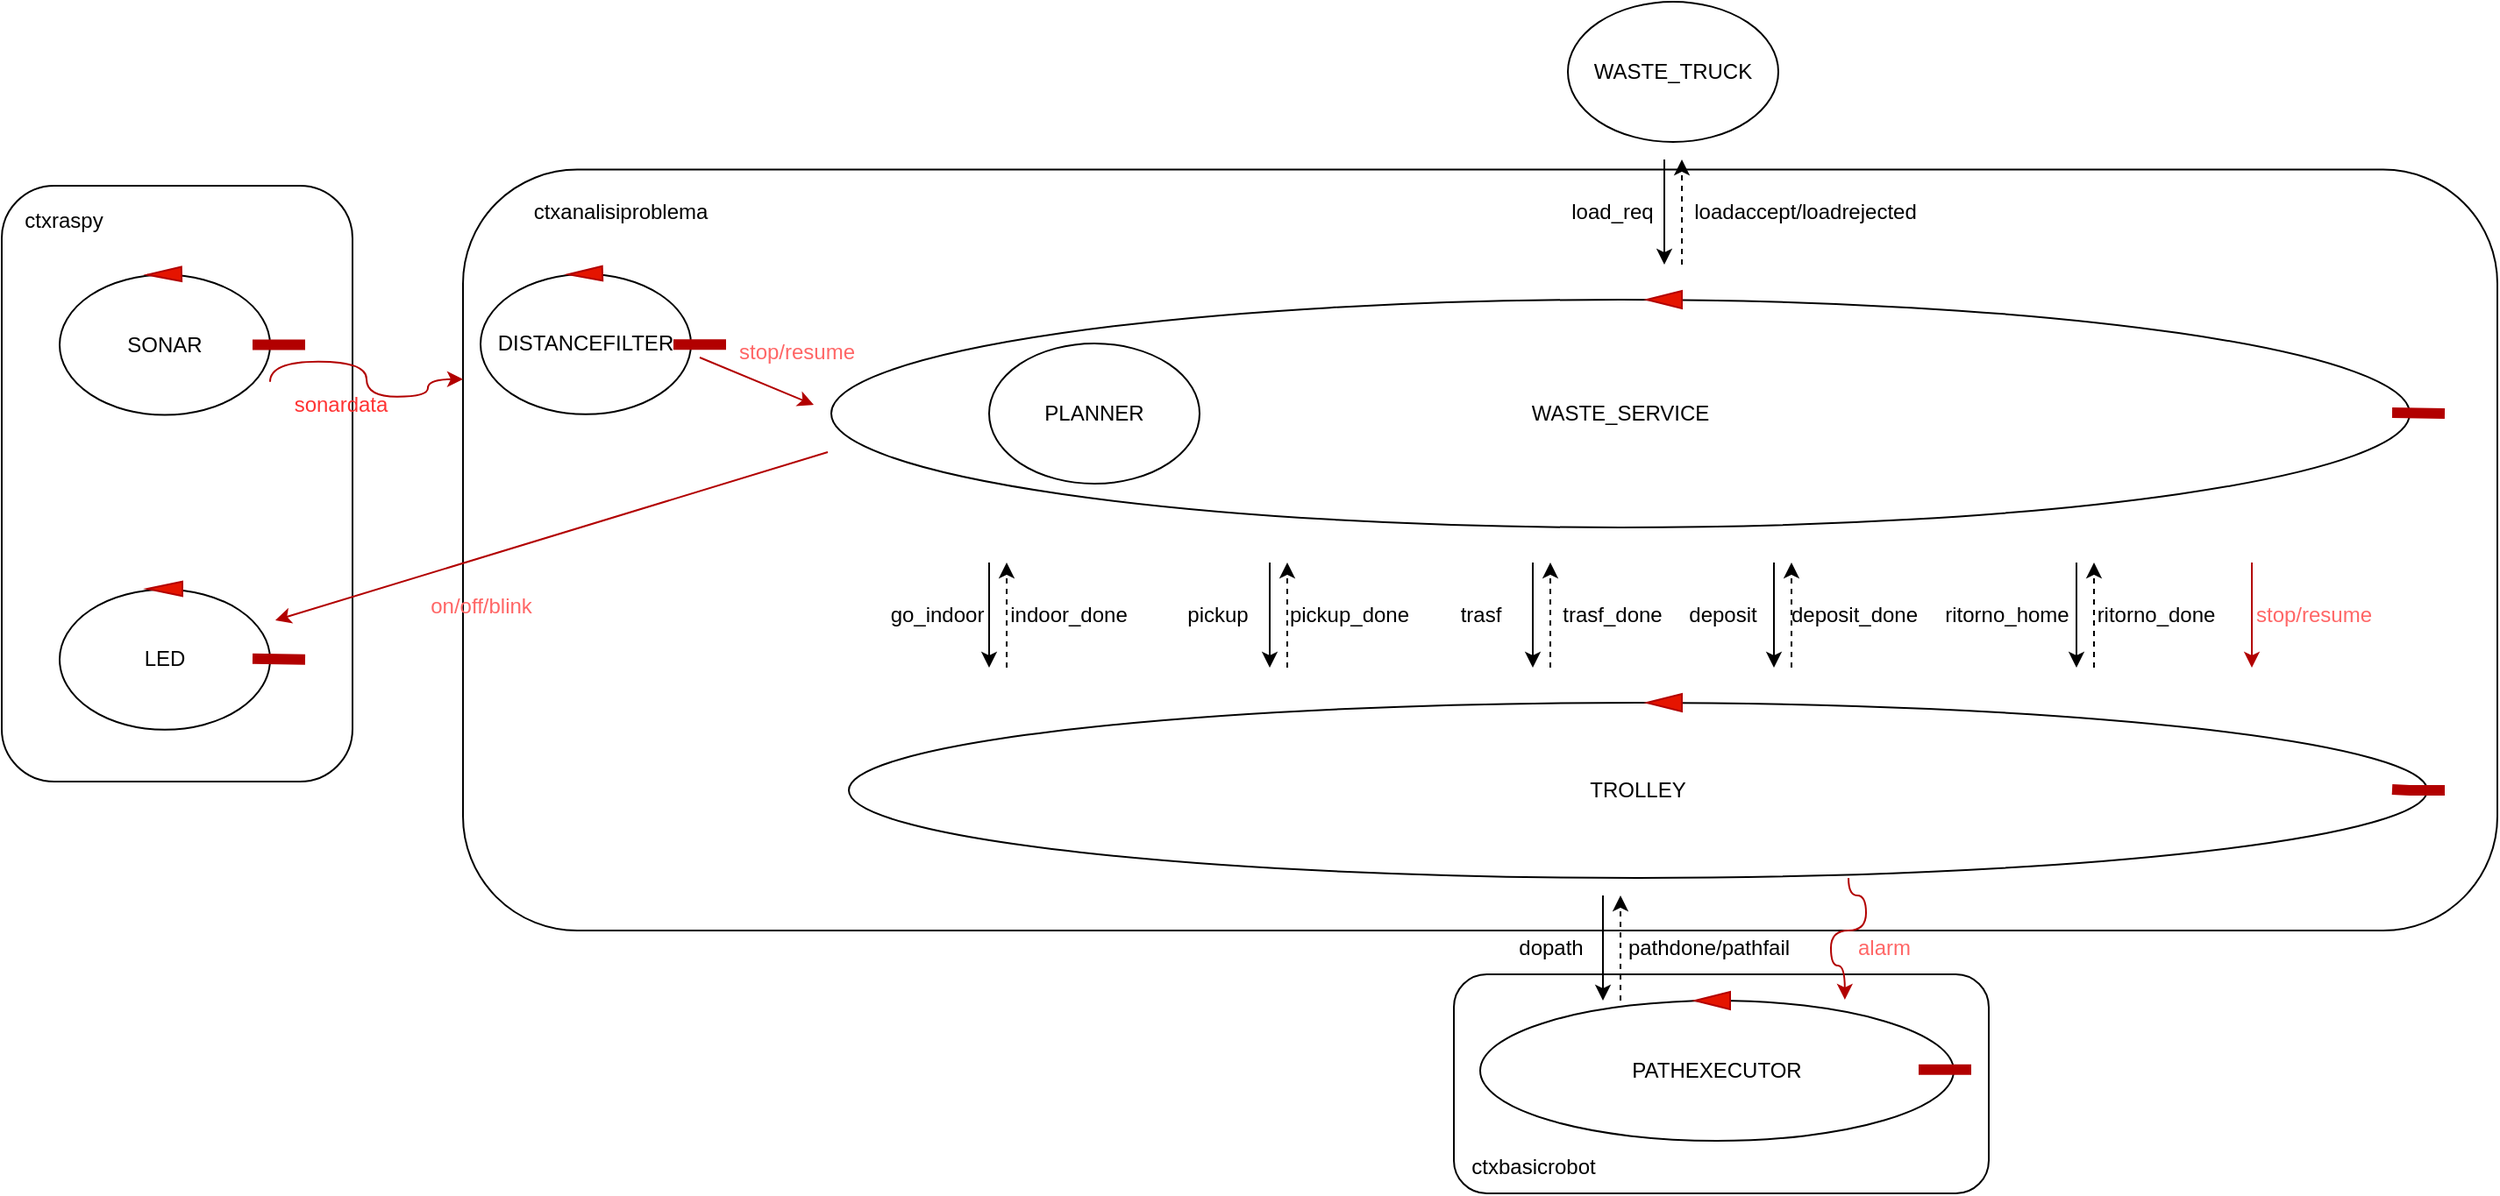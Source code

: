 <mxfile version="20.2.5" type="device" pages="3"><diagram id="nkyqkLKoISXZJ17RikRg" name="Page-1"><mxGraphModel dx="2903" dy="1094" grid="1" gridSize="10" guides="1" tooltips="1" connect="1" arrows="1" fold="1" page="1" pageScale="1" pageWidth="827" pageHeight="1169" math="0" shadow="0"><root><mxCell id="0"/><mxCell id="1" parent="0"/><mxCell id="O19uCAjhSd0aEJ5VVbQw-13" value="" style="rounded=1;whiteSpace=wrap;html=1;fontColor=#000000;" parent="1" vertex="1"><mxGeometry x="415" y="655" width="305" height="125" as="geometry"/></mxCell><mxCell id="O19uCAjhSd0aEJ5VVbQw-11" value="" style="rounded=1;whiteSpace=wrap;html=1;fontColor=#000000;" parent="1" vertex="1"><mxGeometry x="-150" y="195.8" width="1160" height="434.2" as="geometry"/></mxCell><mxCell id="uj7XkLEAhKrFlYZAEFre-75" value="&lt;font color=&quot;#ff6666&quot;&gt;on/off/blink&lt;/font&gt;" style="text;html=1;align=center;verticalAlign=middle;resizable=0;points=[];autosize=1;strokeColor=none;fillColor=none;" parent="1" vertex="1"><mxGeometry x="-180" y="430" width="80" height="30" as="geometry"/></mxCell><mxCell id="O19uCAjhSd0aEJ5VVbQw-9" value="" style="rounded=1;whiteSpace=wrap;html=1;fontColor=#FF3333;" parent="1" vertex="1"><mxGeometry x="-413" y="205" width="200" height="340" as="geometry"/></mxCell><mxCell id="uj7XkLEAhKrFlYZAEFre-66" value="LED" style="ellipse;whiteSpace=wrap;html=1;" parent="1" vertex="1"><mxGeometry x="-380" y="435.4" width="120" height="80" as="geometry"/></mxCell><mxCell id="uj7XkLEAhKrFlYZAEFre-70" value="" style="endArrow=none;html=1;rounded=0;fillColor=#e51400;strokeColor=#B20000;strokeWidth=6;" parent="1" edge="1"><mxGeometry width="50" height="50" relative="1" as="geometry"><mxPoint x="-270" y="474.9" as="sourcePoint"/><mxPoint x="-240" y="475.4" as="targetPoint"/></mxGeometry></mxCell><mxCell id="uj7XkLEAhKrFlYZAEFre-13" value="" style="shape=mxgraph.arrows2.wedgeArrow;html=1;fillColor=#e51400;bendable=0;rounded=0;strokeColor=#B20000;startWidth=4.138;" parent="1" edge="1"><mxGeometry width="100" height="100" relative="1" as="geometry"><mxPoint x="-310" y="435" as="sourcePoint"/><mxPoint x="-330" y="435" as="targetPoint"/></mxGeometry></mxCell><mxCell id="uj7XkLEAhKrFlYZAEFre-71" value="SONAR" style="ellipse;whiteSpace=wrap;html=1;" parent="1" vertex="1"><mxGeometry x="-380" y="255.8" width="120" height="80" as="geometry"/></mxCell><mxCell id="uj7XkLEAhKrFlYZAEFre-72" value="" style="endArrow=none;html=1;rounded=0;fillColor=#e51400;strokeColor=#B20000;strokeWidth=6;" parent="1" edge="1"><mxGeometry width="50" height="50" relative="1" as="geometry"><mxPoint x="-270" y="295.8" as="sourcePoint"/><mxPoint x="-240" y="295.8" as="targetPoint"/></mxGeometry></mxCell><mxCell id="uj7XkLEAhKrFlYZAEFre-73" value="" style="shape=mxgraph.arrows2.wedgeArrow;html=1;fillColor=#e51400;bendable=0;rounded=0;strokeColor=#B20000;exitX=0.579;exitY=-0.005;exitDx=0;exitDy=0;exitPerimeter=0;startWidth=4.138;" parent="1" source="uj7XkLEAhKrFlYZAEFre-71" edge="1"><mxGeometry width="100" height="100" relative="1" as="geometry"><mxPoint x="-310" y="255.8" as="sourcePoint"/><mxPoint x="-330" y="255.8" as="targetPoint"/></mxGeometry></mxCell><mxCell id="O19uCAjhSd0aEJ5VVbQw-4" value="" style="endArrow=classic;html=1;rounded=0;strokeWidth=1;fillColor=#e51400;strokeColor=#B20000;edgeStyle=orthogonalEdgeStyle;curved=1;" parent="1" edge="1"><mxGeometry width="50" height="50" relative="1" as="geometry"><mxPoint x="-260" y="316.9" as="sourcePoint"/><mxPoint x="-150" y="315.4" as="targetPoint"/><Array as="points"><mxPoint x="-260" y="305.4"/><mxPoint x="-205" y="305.4"/><mxPoint x="-205" y="325.4"/><mxPoint x="-170" y="325.4"/><mxPoint x="-170" y="315.4"/></Array></mxGeometry></mxCell><mxCell id="O19uCAjhSd0aEJ5VVbQw-5" value="&lt;font color=&quot;#ff3333&quot;&gt;sonardata&lt;/font&gt;" style="text;html=1;align=center;verticalAlign=middle;resizable=0;points=[];autosize=1;strokeColor=none;fillColor=none;" parent="1" vertex="1"><mxGeometry x="-260" y="315.4" width="80" height="30" as="geometry"/></mxCell><mxCell id="O19uCAjhSd0aEJ5VVbQw-10" value="&lt;font color=&quot;#000000&quot;&gt;ctxraspy&lt;/font&gt;" style="text;html=1;align=center;verticalAlign=middle;resizable=0;points=[];autosize=1;strokeColor=none;fillColor=none;fontColor=#FF3333;" parent="1" vertex="1"><mxGeometry x="-413" y="210" width="70" height="30" as="geometry"/></mxCell><mxCell id="uj7XkLEAhKrFlYZAEFre-74" value="" style="endArrow=classic;html=1;rounded=0;strokeWidth=1;fillColor=#e51400;strokeColor=#B20000;" parent="1" edge="1"><mxGeometry width="50" height="50" relative="1" as="geometry"><mxPoint x="58" y="357" as="sourcePoint"/><mxPoint x="-257" y="453" as="targetPoint"/></mxGeometry></mxCell><mxCell id="uj7XkLEAhKrFlYZAEFre-2" value="WASTE_TRUCK" style="ellipse;whiteSpace=wrap;html=1;" parent="1" vertex="1"><mxGeometry x="480" y="100" width="120" height="80" as="geometry"/></mxCell><mxCell id="uj7XkLEAhKrFlYZAEFre-3" value="WASTE_SERVICE" style="ellipse;whiteSpace=wrap;html=1;" parent="1" vertex="1"><mxGeometry x="60" y="270" width="900" height="130" as="geometry"/></mxCell><mxCell id="uj7XkLEAhKrFlYZAEFre-4" value="" style="shape=mxgraph.arrows2.wedgeArrow;html=1;fillColor=#e51400;bendable=0;rounded=0;strokeColor=#B20000;startWidth=5;" parent="1" edge="1"><mxGeometry width="100" height="100" relative="1" as="geometry"><mxPoint x="545" y="270" as="sourcePoint"/><mxPoint x="525" y="270" as="targetPoint"/></mxGeometry></mxCell><mxCell id="uj7XkLEAhKrFlYZAEFre-5" value="" style="endArrow=none;html=1;rounded=0;fillColor=#e51400;strokeColor=#B20000;strokeWidth=6;" parent="1" edge="1"><mxGeometry width="50" height="50" relative="1" as="geometry"><mxPoint x="950" y="334.5" as="sourcePoint"/><mxPoint x="980" y="335" as="targetPoint"/></mxGeometry></mxCell><mxCell id="uj7XkLEAhKrFlYZAEFre-7" value="PLANNER" style="ellipse;whiteSpace=wrap;html=1;" parent="1" vertex="1"><mxGeometry x="150" y="295" width="120" height="80" as="geometry"/></mxCell><mxCell id="uj7XkLEAhKrFlYZAEFre-12" value="TROLLEY" style="ellipse;whiteSpace=wrap;html=1;" parent="1" vertex="1"><mxGeometry x="70" y="500" width="900" height="100" as="geometry"/></mxCell><mxCell id="uj7XkLEAhKrFlYZAEFre-14" value="" style="endArrow=none;html=1;rounded=0;fillColor=#e51400;strokeColor=#B20000;strokeWidth=6;" parent="1" edge="1"><mxGeometry width="50" height="50" relative="1" as="geometry"><mxPoint x="950" y="549.5" as="sourcePoint"/><mxPoint x="980" y="550" as="targetPoint"/><Array as="points"><mxPoint x="960" y="550"/></Array></mxGeometry></mxCell><mxCell id="uj7XkLEAhKrFlYZAEFre-18" value="" style="endArrow=classic;html=1;rounded=0;strokeWidth=1;" parent="1" edge="1"><mxGeometry width="50" height="50" relative="1" as="geometry"><mxPoint x="150" y="420" as="sourcePoint"/><mxPoint x="150" y="480" as="targetPoint"/></mxGeometry></mxCell><mxCell id="uj7XkLEAhKrFlYZAEFre-19" value="go_indoor" style="text;html=1;align=center;verticalAlign=middle;resizable=0;points=[];autosize=1;strokeColor=none;fillColor=none;" parent="1" vertex="1"><mxGeometry x="80" y="435" width="80" height="30" as="geometry"/></mxCell><mxCell id="uj7XkLEAhKrFlYZAEFre-20" value="" style="endArrow=classic;html=1;rounded=0;strokeWidth=1;dashed=1;" parent="1" edge="1"><mxGeometry width="50" height="50" relative="1" as="geometry"><mxPoint x="160" y="480" as="sourcePoint"/><mxPoint x="160" y="420" as="targetPoint"/></mxGeometry></mxCell><mxCell id="uj7XkLEAhKrFlYZAEFre-21" value="indoor_done" style="text;html=1;align=center;verticalAlign=middle;resizable=0;points=[];autosize=1;strokeColor=none;fillColor=none;" parent="1" vertex="1"><mxGeometry x="150" y="435" width="90" height="30" as="geometry"/></mxCell><mxCell id="uj7XkLEAhKrFlYZAEFre-27" value="" style="endArrow=classic;html=1;rounded=0;strokeWidth=1;" parent="1" edge="1"><mxGeometry width="50" height="50" relative="1" as="geometry"><mxPoint x="310" y="420" as="sourcePoint"/><mxPoint x="310" y="480" as="targetPoint"/></mxGeometry></mxCell><mxCell id="uj7XkLEAhKrFlYZAEFre-28" value="pickup" style="text;html=1;align=center;verticalAlign=middle;resizable=0;points=[];autosize=1;strokeColor=none;fillColor=none;" parent="1" vertex="1"><mxGeometry x="250" y="435" width="60" height="30" as="geometry"/></mxCell><mxCell id="uj7XkLEAhKrFlYZAEFre-29" value="" style="endArrow=classic;html=1;rounded=0;strokeWidth=1;dashed=1;" parent="1" edge="1"><mxGeometry width="50" height="50" relative="1" as="geometry"><mxPoint x="320" y="480" as="sourcePoint"/><mxPoint x="320" y="420" as="targetPoint"/></mxGeometry></mxCell><mxCell id="uj7XkLEAhKrFlYZAEFre-30" value="pickup_done" style="text;html=1;align=center;verticalAlign=middle;resizable=0;points=[];autosize=1;strokeColor=none;fillColor=none;" parent="1" vertex="1"><mxGeometry x="310" y="435" width="90" height="30" as="geometry"/></mxCell><mxCell id="uj7XkLEAhKrFlYZAEFre-31" value="" style="endArrow=classic;html=1;rounded=0;strokeWidth=1;" parent="1" edge="1"><mxGeometry width="50" height="50" relative="1" as="geometry"><mxPoint x="460" y="420" as="sourcePoint"/><mxPoint x="460" y="480" as="targetPoint"/></mxGeometry></mxCell><mxCell id="uj7XkLEAhKrFlYZAEFre-32" value="trasf" style="text;html=1;align=center;verticalAlign=middle;resizable=0;points=[];autosize=1;strokeColor=none;fillColor=none;" parent="1" vertex="1"><mxGeometry x="405" y="435" width="50" height="30" as="geometry"/></mxCell><mxCell id="uj7XkLEAhKrFlYZAEFre-33" value="" style="endArrow=classic;html=1;rounded=0;strokeWidth=1;dashed=1;" parent="1" edge="1"><mxGeometry width="50" height="50" relative="1" as="geometry"><mxPoint x="470" y="480" as="sourcePoint"/><mxPoint x="470" y="420" as="targetPoint"/></mxGeometry></mxCell><mxCell id="uj7XkLEAhKrFlYZAEFre-34" value="trasf_done" style="text;html=1;align=center;verticalAlign=middle;resizable=0;points=[];autosize=1;strokeColor=none;fillColor=none;" parent="1" vertex="1"><mxGeometry x="465" y="435" width="80" height="30" as="geometry"/></mxCell><mxCell id="uj7XkLEAhKrFlYZAEFre-35" value="" style="endArrow=classic;html=1;rounded=0;strokeWidth=1;" parent="1" edge="1"><mxGeometry width="50" height="50" relative="1" as="geometry"><mxPoint x="597.5" y="420" as="sourcePoint"/><mxPoint x="597.5" y="480" as="targetPoint"/><Array as="points"><mxPoint x="597.5" y="440"/></Array></mxGeometry></mxCell><mxCell id="uj7XkLEAhKrFlYZAEFre-36" value="deposit" style="text;html=1;align=center;verticalAlign=middle;resizable=0;points=[];autosize=1;strokeColor=none;fillColor=none;" parent="1" vertex="1"><mxGeometry x="537.5" y="435" width="60" height="30" as="geometry"/></mxCell><mxCell id="uj7XkLEAhKrFlYZAEFre-37" value="" style="endArrow=classic;html=1;rounded=0;strokeWidth=1;dashed=1;" parent="1" edge="1"><mxGeometry width="50" height="50" relative="1" as="geometry"><mxPoint x="607.5" y="480" as="sourcePoint"/><mxPoint x="607.5" y="420" as="targetPoint"/></mxGeometry></mxCell><mxCell id="uj7XkLEAhKrFlYZAEFre-38" value="deposit_done" style="text;html=1;align=center;verticalAlign=middle;resizable=0;points=[];autosize=1;strokeColor=none;fillColor=none;" parent="1" vertex="1"><mxGeometry x="592.5" y="435" width="100" height="30" as="geometry"/></mxCell><mxCell id="uj7XkLEAhKrFlYZAEFre-39" value="" style="endArrow=classic;html=1;rounded=0;strokeWidth=1;" parent="1" edge="1"><mxGeometry width="50" height="50" relative="1" as="geometry"><mxPoint x="770" y="420" as="sourcePoint"/><mxPoint x="770" y="480" as="targetPoint"/></mxGeometry></mxCell><mxCell id="uj7XkLEAhKrFlYZAEFre-40" value="ritorno_home" style="text;html=1;align=center;verticalAlign=middle;resizable=0;points=[];autosize=1;strokeColor=none;fillColor=none;" parent="1" vertex="1"><mxGeometry x="685" y="435" width="90" height="30" as="geometry"/></mxCell><mxCell id="uj7XkLEAhKrFlYZAEFre-41" value="" style="endArrow=classic;html=1;rounded=0;strokeWidth=1;dashed=1;" parent="1" edge="1"><mxGeometry width="50" height="50" relative="1" as="geometry"><mxPoint x="780" y="480" as="sourcePoint"/><mxPoint x="780" y="420" as="targetPoint"/><Array as="points"><mxPoint x="780" y="440"/></Array></mxGeometry></mxCell><mxCell id="uj7XkLEAhKrFlYZAEFre-42" value="ritorno_done" style="text;html=1;align=center;verticalAlign=middle;resizable=0;points=[];autosize=1;strokeColor=none;fillColor=none;" parent="1" vertex="1"><mxGeometry x="770" y="435" width="90" height="30" as="geometry"/></mxCell><mxCell id="uj7XkLEAhKrFlYZAEFre-44" value="" style="endArrow=classic;html=1;rounded=0;strokeWidth=1;fillColor=#e51400;strokeColor=#B20000;" parent="1" edge="1"><mxGeometry width="50" height="50" relative="1" as="geometry"><mxPoint x="870" y="420" as="sourcePoint"/><mxPoint x="870" y="480" as="targetPoint"/></mxGeometry></mxCell><mxCell id="uj7XkLEAhKrFlYZAEFre-45" value="&lt;font color=&quot;#ff6666&quot;&gt;stop/resume&lt;/font&gt;" style="text;html=1;align=center;verticalAlign=middle;resizable=0;points=[];autosize=1;strokeColor=none;fillColor=none;" parent="1" vertex="1"><mxGeometry x="860" y="435" width="90" height="30" as="geometry"/></mxCell><mxCell id="uj7XkLEAhKrFlYZAEFre-47" value="" style="endArrow=classic;html=1;rounded=0;strokeWidth=1;" parent="1" edge="1"><mxGeometry width="50" height="50" relative="1" as="geometry"><mxPoint x="535" y="190" as="sourcePoint"/><mxPoint x="535" y="250" as="targetPoint"/></mxGeometry></mxCell><mxCell id="uj7XkLEAhKrFlYZAEFre-48" value="load_req" style="text;html=1;align=center;verticalAlign=middle;resizable=0;points=[];autosize=1;strokeColor=none;fillColor=none;" parent="1" vertex="1"><mxGeometry x="470" y="205" width="70" height="30" as="geometry"/></mxCell><mxCell id="uj7XkLEAhKrFlYZAEFre-49" value="" style="endArrow=classic;html=1;rounded=0;strokeWidth=1;dashed=1;" parent="1" edge="1"><mxGeometry width="50" height="50" relative="1" as="geometry"><mxPoint x="545" y="250" as="sourcePoint"/><mxPoint x="545" y="190" as="targetPoint"/></mxGeometry></mxCell><mxCell id="uj7XkLEAhKrFlYZAEFre-50" value="loadaccept/loadrejected" style="text;html=1;align=center;verticalAlign=middle;resizable=0;points=[];autosize=1;strokeColor=none;fillColor=none;" parent="1" vertex="1"><mxGeometry x="540" y="205" width="150" height="30" as="geometry"/></mxCell><mxCell id="uj7XkLEAhKrFlYZAEFre-55" value="" style="endArrow=classic;html=1;rounded=0;strokeWidth=1;" parent="1" edge="1"><mxGeometry width="50" height="50" relative="1" as="geometry"><mxPoint x="500" y="610" as="sourcePoint"/><mxPoint x="500" y="670" as="targetPoint"/></mxGeometry></mxCell><mxCell id="uj7XkLEAhKrFlYZAEFre-56" value="dopath" style="text;html=1;align=center;verticalAlign=middle;resizable=0;points=[];autosize=1;strokeColor=none;fillColor=none;" parent="1" vertex="1"><mxGeometry x="440" y="625" width="60" height="30" as="geometry"/></mxCell><mxCell id="uj7XkLEAhKrFlYZAEFre-57" value="" style="endArrow=classic;html=1;rounded=0;strokeWidth=1;dashed=1;" parent="1" edge="1"><mxGeometry width="50" height="50" relative="1" as="geometry"><mxPoint x="510" y="670" as="sourcePoint"/><mxPoint x="510" y="610" as="targetPoint"/></mxGeometry></mxCell><mxCell id="uj7XkLEAhKrFlYZAEFre-58" value="pathdone/pathfail" style="text;html=1;align=center;verticalAlign=middle;resizable=0;points=[];autosize=1;strokeColor=none;fillColor=none;" parent="1" vertex="1"><mxGeometry x="500" y="625" width="120" height="30" as="geometry"/></mxCell><mxCell id="uj7XkLEAhKrFlYZAEFre-64" value="" style="endArrow=classic;html=1;rounded=0;strokeWidth=1;fillColor=#e51400;strokeColor=#B20000;edgeStyle=orthogonalEdgeStyle;curved=1;entryX=0.696;entryY=-0.007;entryDx=0;entryDy=0;entryPerimeter=0;" parent="1" edge="1"><mxGeometry width="50" height="50" relative="1" as="geometry"><mxPoint x="640" y="600" as="sourcePoint"/><mxPoint x="637.92" y="669.44" as="targetPoint"/><Array as="points"><mxPoint x="640" y="610"/><mxPoint x="650" y="610"/><mxPoint x="650" y="630"/><mxPoint x="630" y="630"/><mxPoint x="630" y="650"/><mxPoint x="638" y="650"/></Array></mxGeometry></mxCell><mxCell id="uj7XkLEAhKrFlYZAEFre-65" value="&lt;font color=&quot;#ff6666&quot;&gt;alarm&lt;/font&gt;" style="text;html=1;align=center;verticalAlign=middle;resizable=0;points=[];autosize=1;strokeColor=none;fillColor=none;fontColor=#000000;" parent="1" vertex="1"><mxGeometry x="635" y="625" width="50" height="30" as="geometry"/></mxCell><mxCell id="uj7XkLEAhKrFlYZAEFre-69" value="" style="shape=mxgraph.arrows2.wedgeArrow;html=1;fillColor=#e51400;bendable=0;rounded=0;strokeColor=#B20000;startWidth=5;" parent="1" edge="1"><mxGeometry width="100" height="100" relative="1" as="geometry"><mxPoint x="545" y="500" as="sourcePoint"/><mxPoint x="525" y="500" as="targetPoint"/></mxGeometry></mxCell><mxCell id="uj7XkLEAhKrFlYZAEFre-76" value="" style="endArrow=classic;html=1;rounded=0;strokeWidth=1;fillColor=#e51400;strokeColor=#B20000;" parent="1" edge="1"><mxGeometry width="50" height="50" relative="1" as="geometry"><mxPoint x="-15" y="303" as="sourcePoint"/><mxPoint x="50" y="330" as="targetPoint"/></mxGeometry></mxCell><mxCell id="uj7XkLEAhKrFlYZAEFre-77" value="&lt;font color=&quot;#ff6666&quot;&gt;stop/resume&lt;/font&gt;" style="text;html=1;align=center;verticalAlign=middle;resizable=0;points=[];autosize=1;strokeColor=none;fillColor=none;" parent="1" vertex="1"><mxGeometry x="-5" y="285" width="90" height="30" as="geometry"/></mxCell><mxCell id="qHyGIaCCh-3TIBc7guPW-1" value="&lt;font color=&quot;#000000&quot;&gt;PATHEXECUTOR&lt;/font&gt;" style="ellipse;whiteSpace=wrap;html=1;fontColor=#FF6666;" parent="1" vertex="1"><mxGeometry x="430" y="670" width="270" height="80" as="geometry"/></mxCell><mxCell id="qHyGIaCCh-3TIBc7guPW-2" value="" style="endArrow=none;html=1;rounded=0;fillColor=#e51400;strokeColor=#B20000;strokeWidth=6;" parent="1" edge="1"><mxGeometry width="50" height="50" relative="1" as="geometry"><mxPoint x="680" y="709.33" as="sourcePoint"/><mxPoint x="710" y="709.33" as="targetPoint"/></mxGeometry></mxCell><mxCell id="qHyGIaCCh-3TIBc7guPW-3" value="" style="shape=mxgraph.arrows2.wedgeArrow;html=1;fillColor=#e51400;bendable=0;rounded=0;strokeColor=#B20000;startWidth=5;" parent="1" edge="1"><mxGeometry width="100" height="100" relative="1" as="geometry"><mxPoint x="572.5" y="670" as="sourcePoint"/><mxPoint x="552.5" y="670" as="targetPoint"/></mxGeometry></mxCell><mxCell id="O19uCAjhSd0aEJ5VVbQw-6" value="DISTANCEFILTER" style="ellipse;whiteSpace=wrap;html=1;" parent="1" vertex="1"><mxGeometry x="-140" y="255.4" width="120" height="80" as="geometry"/></mxCell><mxCell id="O19uCAjhSd0aEJ5VVbQw-7" value="" style="endArrow=none;html=1;rounded=0;fillColor=#e51400;strokeColor=#B20000;strokeWidth=6;" parent="1" edge="1"><mxGeometry width="50" height="50" relative="1" as="geometry"><mxPoint x="-30" y="295.6" as="sourcePoint"/><mxPoint y="295.6" as="targetPoint"/></mxGeometry></mxCell><mxCell id="O19uCAjhSd0aEJ5VVbQw-8" value="" style="shape=mxgraph.arrows2.wedgeArrow;html=1;fillColor=#e51400;bendable=0;rounded=0;strokeColor=#B20000;exitX=0.579;exitY=-0.005;exitDx=0;exitDy=0;exitPerimeter=0;startWidth=4.138;" parent="1" source="O19uCAjhSd0aEJ5VVbQw-6" edge="1"><mxGeometry width="100" height="100" relative="1" as="geometry"><mxPoint x="-70" y="255.6" as="sourcePoint"/><mxPoint x="-90" y="255.6" as="targetPoint"/></mxGeometry></mxCell><mxCell id="O19uCAjhSd0aEJ5VVbQw-12" value="ctxanalisiproblema" style="text;html=1;strokeColor=none;fillColor=none;align=center;verticalAlign=middle;whiteSpace=wrap;rounded=0;fontColor=#000000;" parent="1" vertex="1"><mxGeometry x="-90" y="205" width="60" height="30" as="geometry"/></mxCell><mxCell id="O19uCAjhSd0aEJ5VVbQw-14" value="ctxbasicrobot" style="text;html=1;align=center;verticalAlign=middle;resizable=0;points=[];autosize=1;strokeColor=none;fillColor=none;fontColor=#000000;" parent="1" vertex="1"><mxGeometry x="415" y="750" width="90" height="30" as="geometry"/></mxCell></root></mxGraphModel></diagram><diagram id="9BErVTK78RzNNaPRIgV8" name="sonar"><mxGraphModel dx="1865" dy="547" grid="1" gridSize="10" guides="1" tooltips="1" connect="1" arrows="1" fold="1" page="1" pageScale="1" pageWidth="827" pageHeight="1169" math="0" shadow="0"><root><mxCell id="0"/><mxCell id="1" parent="0"/><mxCell id="hIE6GNiVT8rUDOPCm1yC-1" value="sonarHCSR04Support2021" style="ellipse;whiteSpace=wrap;html=1;" parent="1" vertex="1"><mxGeometry x="-210" y="235" width="205" height="80" as="geometry"/></mxCell><mxCell id="hIE6GNiVT8rUDOPCm1yC-2" value="" style="endArrow=none;html=1;rounded=0;fillColor=#e51400;strokeColor=#B20000;strokeWidth=6;" parent="1" edge="1"><mxGeometry width="50" height="50" relative="1" as="geometry"><mxPoint x="-20" y="275" as="sourcePoint"/><mxPoint x="10" y="275" as="targetPoint"/></mxGeometry></mxCell><mxCell id="hIE6GNiVT8rUDOPCm1yC-3" value="" style="shape=mxgraph.arrows2.wedgeArrow;html=1;fillColor=#e51400;bendable=0;rounded=0;strokeColor=#B20000;" parent="1" edge="1"><mxGeometry width="100" height="100" relative="1" as="geometry"><mxPoint x="-100" y="235" as="sourcePoint"/><mxPoint x="-120" y="235" as="targetPoint"/></mxGeometry></mxCell><mxCell id="hIE6GNiVT8rUDOPCm1yC-4" value="" style="endArrow=classic;html=1;rounded=0;strokeWidth=1;fillColor=#e51400;strokeColor=#B20000;" parent="1" edge="1"><mxGeometry width="50" height="50" relative="1" as="geometry"><mxPoint x="700" y="278" as="sourcePoint"/><mxPoint x="800" y="278" as="targetPoint"/></mxGeometry></mxCell><mxCell id="hIE6GNiVT8rUDOPCm1yC-5" value="&lt;font color=&quot;#ff6666&quot;&gt;stop/resume&lt;/font&gt;" style="text;html=1;align=center;verticalAlign=middle;resizable=0;points=[];autosize=1;strokeColor=none;fillColor=none;" parent="1" vertex="1"><mxGeometry x="700" y="250" width="90" height="30" as="geometry"/></mxCell><mxCell id="hIE6GNiVT8rUDOPCm1yC-6" value="dataCleaner" style="ellipse;whiteSpace=wrap;html=1;" parent="1" vertex="1"><mxGeometry x="120" y="235" width="205" height="80" as="geometry"/></mxCell><mxCell id="hIE6GNiVT8rUDOPCm1yC-7" value="" style="endArrow=none;html=1;rounded=0;fillColor=#e51400;strokeColor=#B20000;strokeWidth=6;" parent="1" edge="1"><mxGeometry width="50" height="50" relative="1" as="geometry"><mxPoint x="310" y="275" as="sourcePoint"/><mxPoint x="340" y="275" as="targetPoint"/></mxGeometry></mxCell><mxCell id="hIE6GNiVT8rUDOPCm1yC-8" value="" style="shape=mxgraph.arrows2.wedgeArrow;html=1;fillColor=#e51400;bendable=0;rounded=0;strokeColor=#B20000;" parent="1" edge="1"><mxGeometry width="100" height="100" relative="1" as="geometry"><mxPoint x="230" y="235" as="sourcePoint"/><mxPoint x="210" y="235" as="targetPoint"/></mxGeometry></mxCell><mxCell id="hIE6GNiVT8rUDOPCm1yC-9" value="distanceFilter" style="ellipse;whiteSpace=wrap;html=1;" parent="1" vertex="1"><mxGeometry x="470" y="235" width="205" height="80" as="geometry"/></mxCell><mxCell id="hIE6GNiVT8rUDOPCm1yC-10" value="" style="endArrow=none;html=1;rounded=0;fillColor=#e51400;strokeColor=#B20000;strokeWidth=6;" parent="1" edge="1"><mxGeometry width="50" height="50" relative="1" as="geometry"><mxPoint x="660" y="275" as="sourcePoint"/><mxPoint x="690" y="275" as="targetPoint"/></mxGeometry></mxCell><mxCell id="hIE6GNiVT8rUDOPCm1yC-11" value="" style="shape=mxgraph.arrows2.wedgeArrow;html=1;fillColor=#e51400;bendable=0;rounded=0;strokeColor=#B20000;" parent="1" edge="1"><mxGeometry width="100" height="100" relative="1" as="geometry"><mxPoint x="580" y="235" as="sourcePoint"/><mxPoint x="560" y="235" as="targetPoint"/></mxGeometry></mxCell><mxCell id="hIE6GNiVT8rUDOPCm1yC-13" value="" style="endArrow=classic;html=1;rounded=0;strokeWidth=1;fillColor=#e51400;strokeColor=#B20000;edgeStyle=orthogonalEdgeStyle;curved=1;" parent="1" edge="1"><mxGeometry width="50" height="50" relative="1" as="geometry"><mxPoint x="20" y="280" as="sourcePoint"/><mxPoint x="110" y="270" as="targetPoint"/><Array as="points"><mxPoint x="20" y="290"/><mxPoint x="65" y="290"/><mxPoint x="65" y="270"/><mxPoint x="110" y="270"/></Array></mxGeometry></mxCell><mxCell id="hIE6GNiVT8rUDOPCm1yC-14" value="&lt;font color=&quot;#ff6666&quot;&gt;sonar&lt;/font&gt;" style="text;html=1;align=center;verticalAlign=middle;resizable=0;points=[];autosize=1;strokeColor=none;fillColor=none;" parent="1" vertex="1"><mxGeometry x="15" y="285" width="50" height="30" as="geometry"/></mxCell><mxCell id="hIE6GNiVT8rUDOPCm1yC-15" value="" style="endArrow=classic;html=1;rounded=0;strokeWidth=1;fillColor=#e51400;strokeColor=#B20000;edgeStyle=orthogonalEdgeStyle;curved=1;" parent="1" edge="1"><mxGeometry width="50" height="50" relative="1" as="geometry"><mxPoint x="355" y="280" as="sourcePoint"/><mxPoint x="445" y="270" as="targetPoint"/><Array as="points"><mxPoint x="355" y="290"/><mxPoint x="400" y="290"/><mxPoint x="400" y="270"/><mxPoint x="445" y="270"/></Array></mxGeometry></mxCell><mxCell id="hIE6GNiVT8rUDOPCm1yC-16" value="&lt;font color=&quot;#ff6666&quot;&gt;sonar&lt;/font&gt;" style="text;html=1;align=center;verticalAlign=middle;resizable=0;points=[];autosize=1;strokeColor=none;fillColor=none;" parent="1" vertex="1"><mxGeometry x="350" y="285" width="50" height="30" as="geometry"/></mxCell></root></mxGraphModel></diagram><diagram id="pd-Dx2pkO3zVrXP6alON" name="sprint2Final"><mxGraphModel dx="1887" dy="995" grid="1" gridSize="10" guides="1" tooltips="1" connect="1" arrows="1" fold="1" page="1" pageScale="1" pageWidth="827" pageHeight="1169" math="0" shadow="0"><root><mxCell id="0"/><mxCell id="1" parent="0"/><mxCell id="MSsOiklLOutGcpswaNgs-65" value="" style="rounded=1;whiteSpace=wrap;html=1;fontColor=#FF3333;" parent="1" vertex="1"><mxGeometry x="153" y="190" width="200" height="145" as="geometry"/></mxCell><mxCell id="s03b3Ot8mZRA4VCR1vNX-56" value="&lt;font color=&quot;#000000&quot;&gt;observe&lt;br&gt;&lt;/font&gt;" style="text;html=1;align=center;verticalAlign=middle;resizable=0;points=[];autosize=1;strokeColor=none;fillColor=none;fontColor=#FF6666;" parent="1" vertex="1"><mxGeometry x="190" y="510" width="70" height="30" as="geometry"/></mxCell><mxCell id="MSsOiklLOutGcpswaNgs-1" value="" style="rounded=1;whiteSpace=wrap;html=1;fontColor=#000000;" parent="1" vertex="1"><mxGeometry x="988" y="615" width="305" height="125" as="geometry"/></mxCell><mxCell id="MSsOiklLOutGcpswaNgs-2" value="" style="rounded=1;whiteSpace=wrap;html=1;fontColor=#000000;" parent="1" vertex="1"><mxGeometry x="423" y="155.8" width="1160" height="434.2" as="geometry"/></mxCell><mxCell id="MSsOiklLOutGcpswaNgs-3" value="&lt;font color=&quot;#ff6666&quot;&gt;on/off/blink&lt;/font&gt;" style="text;html=1;align=center;verticalAlign=middle;resizable=0;points=[];autosize=1;strokeColor=none;fillColor=none;" parent="1" vertex="1"><mxGeometry x="393" y="390" width="80" height="30" as="geometry"/></mxCell><mxCell id="MSsOiklLOutGcpswaNgs-4" value="" style="rounded=1;whiteSpace=wrap;html=1;fontColor=#FF3333;" parent="1" vertex="1"><mxGeometry x="160" y="360" width="200" height="145" as="geometry"/></mxCell><mxCell id="MSsOiklLOutGcpswaNgs-5" value="LED" style="ellipse;whiteSpace=wrap;html=1;" parent="1" vertex="1"><mxGeometry x="193" y="395.4" width="120" height="80" as="geometry"/></mxCell><mxCell id="MSsOiklLOutGcpswaNgs-6" value="" style="endArrow=none;html=1;rounded=0;fillColor=#e51400;strokeColor=#B20000;strokeWidth=6;" parent="1" edge="1"><mxGeometry width="50" height="50" relative="1" as="geometry"><mxPoint x="303" y="434.9" as="sourcePoint"/><mxPoint x="333" y="435.4" as="targetPoint"/></mxGeometry></mxCell><mxCell id="MSsOiklLOutGcpswaNgs-7" value="" style="shape=mxgraph.arrows2.wedgeArrow;html=1;fillColor=#e51400;bendable=0;rounded=0;strokeColor=#B20000;startWidth=4.138;" parent="1" edge="1"><mxGeometry width="100" height="100" relative="1" as="geometry"><mxPoint x="263" y="395" as="sourcePoint"/><mxPoint x="243" y="395" as="targetPoint"/></mxGeometry></mxCell><mxCell id="MSsOiklLOutGcpswaNgs-8" value="SONAR" style="ellipse;whiteSpace=wrap;html=1;" parent="1" vertex="1"><mxGeometry x="193" y="215.8" width="120" height="80" as="geometry"/></mxCell><mxCell id="MSsOiklLOutGcpswaNgs-9" value="" style="endArrow=none;html=1;rounded=0;fillColor=#e51400;strokeColor=#B20000;strokeWidth=6;" parent="1" edge="1"><mxGeometry width="50" height="50" relative="1" as="geometry"><mxPoint x="303" y="255.8" as="sourcePoint"/><mxPoint x="333" y="255.8" as="targetPoint"/></mxGeometry></mxCell><mxCell id="MSsOiklLOutGcpswaNgs-10" value="" style="shape=mxgraph.arrows2.wedgeArrow;html=1;fillColor=#e51400;bendable=0;rounded=0;strokeColor=#B20000;exitX=0.579;exitY=-0.005;exitDx=0;exitDy=0;exitPerimeter=0;startWidth=4.138;" parent="1" source="MSsOiklLOutGcpswaNgs-8" edge="1"><mxGeometry width="100" height="100" relative="1" as="geometry"><mxPoint x="263" y="215.8" as="sourcePoint"/><mxPoint x="243" y="215.8" as="targetPoint"/></mxGeometry></mxCell><mxCell id="MSsOiklLOutGcpswaNgs-11" value="" style="endArrow=classic;html=1;rounded=0;strokeWidth=1;fillColor=#e51400;strokeColor=#B20000;edgeStyle=orthogonalEdgeStyle;curved=1;" parent="1" edge="1"><mxGeometry width="50" height="50" relative="1" as="geometry"><mxPoint x="313" y="276.9" as="sourcePoint"/><mxPoint x="423" y="275.4" as="targetPoint"/><Array as="points"><mxPoint x="313" y="265.4"/><mxPoint x="368" y="265.4"/><mxPoint x="368" y="285.4"/><mxPoint x="403" y="285.4"/><mxPoint x="403" y="275.4"/></Array></mxGeometry></mxCell><mxCell id="MSsOiklLOutGcpswaNgs-12" value="&lt;font color=&quot;#ff3333&quot;&gt;sonardata&lt;/font&gt;" style="text;html=1;align=center;verticalAlign=middle;resizable=0;points=[];autosize=1;strokeColor=none;fillColor=none;" parent="1" vertex="1"><mxGeometry x="313" y="275.4" width="80" height="30" as="geometry"/></mxCell><mxCell id="MSsOiklLOutGcpswaNgs-13" value="&lt;font color=&quot;#000000&quot;&gt;ctxraspy&lt;/font&gt;" style="text;html=1;align=center;verticalAlign=middle;resizable=0;points=[];autosize=1;strokeColor=none;fillColor=none;fontColor=#FF3333;" parent="1" vertex="1"><mxGeometry x="160" y="360" width="70" height="30" as="geometry"/></mxCell><mxCell id="MSsOiklLOutGcpswaNgs-14" value="" style="endArrow=classic;html=1;rounded=0;strokeWidth=1;fillColor=#e51400;strokeColor=#B20000;" parent="1" edge="1"><mxGeometry width="50" height="50" relative="1" as="geometry"><mxPoint x="631" y="317" as="sourcePoint"/><mxPoint x="316" y="413" as="targetPoint"/></mxGeometry></mxCell><mxCell id="MSsOiklLOutGcpswaNgs-15" value="WASTE_TRUCK" style="ellipse;whiteSpace=wrap;html=1;" parent="1" vertex="1"><mxGeometry x="1053" y="60" width="120" height="80" as="geometry"/></mxCell><mxCell id="MSsOiklLOutGcpswaNgs-16" value="WASTE_SERVICE" style="ellipse;whiteSpace=wrap;html=1;" parent="1" vertex="1"><mxGeometry x="633" y="230" width="900" height="130" as="geometry"/></mxCell><mxCell id="MSsOiklLOutGcpswaNgs-17" value="" style="shape=mxgraph.arrows2.wedgeArrow;html=1;fillColor=#e51400;bendable=0;rounded=0;strokeColor=#B20000;startWidth=5;" parent="1" edge="1"><mxGeometry width="100" height="100" relative="1" as="geometry"><mxPoint x="1118" y="230" as="sourcePoint"/><mxPoint x="1098" y="230" as="targetPoint"/></mxGeometry></mxCell><mxCell id="MSsOiklLOutGcpswaNgs-18" value="" style="endArrow=none;html=1;rounded=0;fillColor=#e51400;strokeColor=#B20000;strokeWidth=6;" parent="1" edge="1"><mxGeometry width="50" height="50" relative="1" as="geometry"><mxPoint x="1523" y="294.5" as="sourcePoint"/><mxPoint x="1553" y="295" as="targetPoint"/></mxGeometry></mxCell><mxCell id="MSsOiklLOutGcpswaNgs-19" value="PLANNER" style="ellipse;whiteSpace=wrap;html=1;" parent="1" vertex="1"><mxGeometry x="723" y="255" width="120" height="80" as="geometry"/></mxCell><mxCell id="MSsOiklLOutGcpswaNgs-20" value="TROLLEY" style="ellipse;whiteSpace=wrap;html=1;" parent="1" vertex="1"><mxGeometry x="643" y="460" width="900" height="100" as="geometry"/></mxCell><mxCell id="MSsOiklLOutGcpswaNgs-21" value="" style="endArrow=none;html=1;rounded=0;fillColor=#e51400;strokeColor=#B20000;strokeWidth=6;" parent="1" edge="1"><mxGeometry width="50" height="50" relative="1" as="geometry"><mxPoint x="1523" y="509.5" as="sourcePoint"/><mxPoint x="1553" y="510" as="targetPoint"/><Array as="points"><mxPoint x="1533" y="510"/></Array></mxGeometry></mxCell><mxCell id="MSsOiklLOutGcpswaNgs-22" value="" style="endArrow=classic;html=1;rounded=0;strokeWidth=1;" parent="1" edge="1"><mxGeometry width="50" height="50" relative="1" as="geometry"><mxPoint x="723" y="380" as="sourcePoint"/><mxPoint x="723" y="440" as="targetPoint"/></mxGeometry></mxCell><mxCell id="MSsOiklLOutGcpswaNgs-23" value="go_indoor" style="text;html=1;align=center;verticalAlign=middle;resizable=0;points=[];autosize=1;strokeColor=none;fillColor=none;" parent="1" vertex="1"><mxGeometry x="653" y="395" width="80" height="30" as="geometry"/></mxCell><mxCell id="MSsOiklLOutGcpswaNgs-24" value="" style="endArrow=classic;html=1;rounded=0;strokeWidth=1;dashed=1;" parent="1" edge="1"><mxGeometry width="50" height="50" relative="1" as="geometry"><mxPoint x="733" y="440" as="sourcePoint"/><mxPoint x="733" y="380" as="targetPoint"/></mxGeometry></mxCell><mxCell id="MSsOiklLOutGcpswaNgs-25" value="indoor_done" style="text;html=1;align=center;verticalAlign=middle;resizable=0;points=[];autosize=1;strokeColor=none;fillColor=none;" parent="1" vertex="1"><mxGeometry x="723" y="395" width="90" height="30" as="geometry"/></mxCell><mxCell id="MSsOiklLOutGcpswaNgs-26" value="" style="endArrow=classic;html=1;rounded=0;strokeWidth=1;" parent="1" edge="1"><mxGeometry width="50" height="50" relative="1" as="geometry"><mxPoint x="883" y="380" as="sourcePoint"/><mxPoint x="883" y="440" as="targetPoint"/></mxGeometry></mxCell><mxCell id="MSsOiklLOutGcpswaNgs-27" value="pickup" style="text;html=1;align=center;verticalAlign=middle;resizable=0;points=[];autosize=1;strokeColor=none;fillColor=none;" parent="1" vertex="1"><mxGeometry x="823" y="395" width="60" height="30" as="geometry"/></mxCell><mxCell id="MSsOiklLOutGcpswaNgs-28" value="" style="endArrow=classic;html=1;rounded=0;strokeWidth=1;dashed=1;" parent="1" edge="1"><mxGeometry width="50" height="50" relative="1" as="geometry"><mxPoint x="893" y="440" as="sourcePoint"/><mxPoint x="893" y="380" as="targetPoint"/></mxGeometry></mxCell><mxCell id="MSsOiklLOutGcpswaNgs-29" value="pickup_done" style="text;html=1;align=center;verticalAlign=middle;resizable=0;points=[];autosize=1;strokeColor=none;fillColor=none;" parent="1" vertex="1"><mxGeometry x="883" y="395" width="90" height="30" as="geometry"/></mxCell><mxCell id="MSsOiklLOutGcpswaNgs-30" value="" style="endArrow=classic;html=1;rounded=0;strokeWidth=1;" parent="1" edge="1"><mxGeometry width="50" height="50" relative="1" as="geometry"><mxPoint x="1033" y="380" as="sourcePoint"/><mxPoint x="1033" y="440" as="targetPoint"/></mxGeometry></mxCell><mxCell id="MSsOiklLOutGcpswaNgs-31" value="trasf" style="text;html=1;align=center;verticalAlign=middle;resizable=0;points=[];autosize=1;strokeColor=none;fillColor=none;" parent="1" vertex="1"><mxGeometry x="978" y="395" width="50" height="30" as="geometry"/></mxCell><mxCell id="MSsOiklLOutGcpswaNgs-32" value="" style="endArrow=classic;html=1;rounded=0;strokeWidth=1;dashed=1;" parent="1" edge="1"><mxGeometry width="50" height="50" relative="1" as="geometry"><mxPoint x="1043" y="440" as="sourcePoint"/><mxPoint x="1043" y="380" as="targetPoint"/></mxGeometry></mxCell><mxCell id="MSsOiklLOutGcpswaNgs-33" value="trasf_done" style="text;html=1;align=center;verticalAlign=middle;resizable=0;points=[];autosize=1;strokeColor=none;fillColor=none;" parent="1" vertex="1"><mxGeometry x="1038" y="395" width="80" height="30" as="geometry"/></mxCell><mxCell id="MSsOiklLOutGcpswaNgs-34" value="" style="endArrow=classic;html=1;rounded=0;strokeWidth=1;" parent="1" edge="1"><mxGeometry width="50" height="50" relative="1" as="geometry"><mxPoint x="1170.5" y="380" as="sourcePoint"/><mxPoint x="1170.5" y="440" as="targetPoint"/><Array as="points"><mxPoint x="1170.5" y="400"/></Array></mxGeometry></mxCell><mxCell id="MSsOiklLOutGcpswaNgs-35" value="deposit" style="text;html=1;align=center;verticalAlign=middle;resizable=0;points=[];autosize=1;strokeColor=none;fillColor=none;" parent="1" vertex="1"><mxGeometry x="1110.5" y="395" width="60" height="30" as="geometry"/></mxCell><mxCell id="MSsOiklLOutGcpswaNgs-36" value="" style="endArrow=classic;html=1;rounded=0;strokeWidth=1;dashed=1;" parent="1" edge="1"><mxGeometry width="50" height="50" relative="1" as="geometry"><mxPoint x="1180.5" y="440" as="sourcePoint"/><mxPoint x="1180.5" y="380" as="targetPoint"/></mxGeometry></mxCell><mxCell id="MSsOiklLOutGcpswaNgs-37" value="deposit_done" style="text;html=1;align=center;verticalAlign=middle;resizable=0;points=[];autosize=1;strokeColor=none;fillColor=none;" parent="1" vertex="1"><mxGeometry x="1165.5" y="395" width="100" height="30" as="geometry"/></mxCell><mxCell id="MSsOiklLOutGcpswaNgs-38" value="" style="endArrow=classic;html=1;rounded=0;strokeWidth=1;" parent="1" edge="1"><mxGeometry width="50" height="50" relative="1" as="geometry"><mxPoint x="1343" y="380" as="sourcePoint"/><mxPoint x="1343" y="440" as="targetPoint"/></mxGeometry></mxCell><mxCell id="MSsOiklLOutGcpswaNgs-39" value="ritorno_home" style="text;html=1;align=center;verticalAlign=middle;resizable=0;points=[];autosize=1;strokeColor=none;fillColor=none;" parent="1" vertex="1"><mxGeometry x="1258" y="395" width="90" height="30" as="geometry"/></mxCell><mxCell id="MSsOiklLOutGcpswaNgs-40" value="" style="endArrow=classic;html=1;rounded=0;strokeWidth=1;dashed=1;" parent="1" edge="1"><mxGeometry width="50" height="50" relative="1" as="geometry"><mxPoint x="1353" y="440" as="sourcePoint"/><mxPoint x="1353" y="380" as="targetPoint"/><Array as="points"><mxPoint x="1353" y="400"/></Array></mxGeometry></mxCell><mxCell id="MSsOiklLOutGcpswaNgs-41" value="ritorno_done" style="text;html=1;align=center;verticalAlign=middle;resizable=0;points=[];autosize=1;strokeColor=none;fillColor=none;" parent="1" vertex="1"><mxGeometry x="1343" y="395" width="90" height="30" as="geometry"/></mxCell><mxCell id="MSsOiklLOutGcpswaNgs-42" value="" style="endArrow=classic;html=1;rounded=0;strokeWidth=1;fillColor=#e51400;strokeColor=#B20000;" parent="1" edge="1"><mxGeometry width="50" height="50" relative="1" as="geometry"><mxPoint x="1443" y="380" as="sourcePoint"/><mxPoint x="1443" y="440" as="targetPoint"/></mxGeometry></mxCell><mxCell id="MSsOiklLOutGcpswaNgs-43" value="&lt;font color=&quot;#ff6666&quot;&gt;stop/resume&lt;/font&gt;" style="text;html=1;align=center;verticalAlign=middle;resizable=0;points=[];autosize=1;strokeColor=none;fillColor=none;" parent="1" vertex="1"><mxGeometry x="1433" y="395" width="90" height="30" as="geometry"/></mxCell><mxCell id="MSsOiklLOutGcpswaNgs-44" value="" style="endArrow=classic;html=1;rounded=0;strokeWidth=1;" parent="1" edge="1"><mxGeometry width="50" height="50" relative="1" as="geometry"><mxPoint x="1108" y="150" as="sourcePoint"/><mxPoint x="1108" y="210" as="targetPoint"/></mxGeometry></mxCell><mxCell id="MSsOiklLOutGcpswaNgs-45" value="load_req" style="text;html=1;align=center;verticalAlign=middle;resizable=0;points=[];autosize=1;strokeColor=none;fillColor=none;" parent="1" vertex="1"><mxGeometry x="1043" y="165" width="70" height="30" as="geometry"/></mxCell><mxCell id="MSsOiklLOutGcpswaNgs-46" value="" style="endArrow=classic;html=1;rounded=0;strokeWidth=1;dashed=1;" parent="1" edge="1"><mxGeometry width="50" height="50" relative="1" as="geometry"><mxPoint x="1118" y="210" as="sourcePoint"/><mxPoint x="1118" y="150" as="targetPoint"/></mxGeometry></mxCell><mxCell id="MSsOiklLOutGcpswaNgs-47" value="loadaccept/loadrejected" style="text;html=1;align=center;verticalAlign=middle;resizable=0;points=[];autosize=1;strokeColor=none;fillColor=none;" parent="1" vertex="1"><mxGeometry x="1113" y="165" width="150" height="30" as="geometry"/></mxCell><mxCell id="MSsOiklLOutGcpswaNgs-48" value="" style="endArrow=classic;html=1;rounded=0;strokeWidth=1;" parent="1" edge="1"><mxGeometry width="50" height="50" relative="1" as="geometry"><mxPoint x="1073" y="570" as="sourcePoint"/><mxPoint x="1073" y="630" as="targetPoint"/></mxGeometry></mxCell><mxCell id="MSsOiklLOutGcpswaNgs-49" value="dopath" style="text;html=1;align=center;verticalAlign=middle;resizable=0;points=[];autosize=1;strokeColor=none;fillColor=none;" parent="1" vertex="1"><mxGeometry x="1013" y="585" width="60" height="30" as="geometry"/></mxCell><mxCell id="MSsOiklLOutGcpswaNgs-50" value="" style="endArrow=classic;html=1;rounded=0;strokeWidth=1;dashed=1;" parent="1" edge="1"><mxGeometry width="50" height="50" relative="1" as="geometry"><mxPoint x="1083" y="630" as="sourcePoint"/><mxPoint x="1083" y="570" as="targetPoint"/></mxGeometry></mxCell><mxCell id="MSsOiklLOutGcpswaNgs-51" value="pathdone/pathfail" style="text;html=1;align=center;verticalAlign=middle;resizable=0;points=[];autosize=1;strokeColor=none;fillColor=none;" parent="1" vertex="1"><mxGeometry x="1073" y="585" width="120" height="30" as="geometry"/></mxCell><mxCell id="MSsOiklLOutGcpswaNgs-52" value="" style="endArrow=classic;html=1;rounded=0;strokeWidth=1;fillColor=#e51400;strokeColor=#B20000;edgeStyle=orthogonalEdgeStyle;curved=1;entryX=0.696;entryY=-0.007;entryDx=0;entryDy=0;entryPerimeter=0;" parent="1" edge="1"><mxGeometry width="50" height="50" relative="1" as="geometry"><mxPoint x="1213" y="560" as="sourcePoint"/><mxPoint x="1210.92" y="629.44" as="targetPoint"/><Array as="points"><mxPoint x="1213" y="570"/><mxPoint x="1223" y="570"/><mxPoint x="1223" y="590"/><mxPoint x="1203" y="590"/><mxPoint x="1203" y="610"/><mxPoint x="1211" y="610"/></Array></mxGeometry></mxCell><mxCell id="MSsOiklLOutGcpswaNgs-53" value="&lt;font color=&quot;#ff6666&quot;&gt;alarm&lt;/font&gt;" style="text;html=1;align=center;verticalAlign=middle;resizable=0;points=[];autosize=1;strokeColor=none;fillColor=none;fontColor=#000000;" parent="1" vertex="1"><mxGeometry x="1208" y="585" width="50" height="30" as="geometry"/></mxCell><mxCell id="MSsOiklLOutGcpswaNgs-54" value="" style="shape=mxgraph.arrows2.wedgeArrow;html=1;fillColor=#e51400;bendable=0;rounded=0;strokeColor=#B20000;startWidth=5;" parent="1" edge="1"><mxGeometry width="100" height="100" relative="1" as="geometry"><mxPoint x="1118" y="460" as="sourcePoint"/><mxPoint x="1098" y="460" as="targetPoint"/></mxGeometry></mxCell><mxCell id="MSsOiklLOutGcpswaNgs-55" value="" style="endArrow=classic;html=1;rounded=0;strokeWidth=1;fillColor=#e51400;strokeColor=#B20000;" parent="1" edge="1"><mxGeometry width="50" height="50" relative="1" as="geometry"><mxPoint x="558" y="263" as="sourcePoint"/><mxPoint x="623" y="290" as="targetPoint"/></mxGeometry></mxCell><mxCell id="MSsOiklLOutGcpswaNgs-56" value="&lt;font color=&quot;#ff6666&quot;&gt;stop/resume&lt;/font&gt;" style="text;html=1;align=center;verticalAlign=middle;resizable=0;points=[];autosize=1;strokeColor=none;fillColor=none;" parent="1" vertex="1"><mxGeometry x="568" y="245" width="90" height="30" as="geometry"/></mxCell><mxCell id="MSsOiklLOutGcpswaNgs-57" value="&lt;font color=&quot;#000000&quot;&gt;PATHEXECUTOR&lt;/font&gt;" style="ellipse;whiteSpace=wrap;html=1;fontColor=#FF6666;" parent="1" vertex="1"><mxGeometry x="1003" y="630" width="270" height="80" as="geometry"/></mxCell><mxCell id="MSsOiklLOutGcpswaNgs-58" value="" style="endArrow=none;html=1;rounded=0;fillColor=#e51400;strokeColor=#B20000;strokeWidth=6;" parent="1" edge="1"><mxGeometry width="50" height="50" relative="1" as="geometry"><mxPoint x="1253" y="669.33" as="sourcePoint"/><mxPoint x="1283" y="669.33" as="targetPoint"/></mxGeometry></mxCell><mxCell id="MSsOiklLOutGcpswaNgs-59" value="" style="shape=mxgraph.arrows2.wedgeArrow;html=1;fillColor=#e51400;bendable=0;rounded=0;strokeColor=#B20000;startWidth=5;" parent="1" edge="1"><mxGeometry width="100" height="100" relative="1" as="geometry"><mxPoint x="1145.5" y="630" as="sourcePoint"/><mxPoint x="1125.5" y="630" as="targetPoint"/></mxGeometry></mxCell><mxCell id="MSsOiklLOutGcpswaNgs-60" value="DISTANCEFILTER" style="ellipse;whiteSpace=wrap;html=1;" parent="1" vertex="1"><mxGeometry x="433" y="215.4" width="120" height="80" as="geometry"/></mxCell><mxCell id="MSsOiklLOutGcpswaNgs-61" value="" style="endArrow=none;html=1;rounded=0;fillColor=#e51400;strokeColor=#B20000;strokeWidth=6;" parent="1" edge="1"><mxGeometry width="50" height="50" relative="1" as="geometry"><mxPoint x="543" y="255.6" as="sourcePoint"/><mxPoint x="573" y="255.6" as="targetPoint"/></mxGeometry></mxCell><mxCell id="MSsOiklLOutGcpswaNgs-62" value="" style="shape=mxgraph.arrows2.wedgeArrow;html=1;fillColor=#e51400;bendable=0;rounded=0;strokeColor=#B20000;exitX=0.579;exitY=-0.005;exitDx=0;exitDy=0;exitPerimeter=0;startWidth=4.138;" parent="1" source="MSsOiklLOutGcpswaNgs-60" edge="1"><mxGeometry width="100" height="100" relative="1" as="geometry"><mxPoint x="503" y="215.6" as="sourcePoint"/><mxPoint x="483" y="215.6" as="targetPoint"/></mxGeometry></mxCell><mxCell id="MSsOiklLOutGcpswaNgs-63" value="ctxanalisiproblema" style="text;html=1;strokeColor=none;fillColor=none;align=center;verticalAlign=middle;whiteSpace=wrap;rounded=0;fontColor=#000000;" parent="1" vertex="1"><mxGeometry x="483" y="165" width="60" height="30" as="geometry"/></mxCell><mxCell id="MSsOiklLOutGcpswaNgs-64" value="ctxbasicrobot" style="text;html=1;align=center;verticalAlign=middle;resizable=0;points=[];autosize=1;strokeColor=none;fillColor=none;fontColor=#000000;" parent="1" vertex="1"><mxGeometry x="988" y="710" width="90" height="30" as="geometry"/></mxCell><mxCell id="s03b3Ot8mZRA4VCR1vNX-53" value="CoapObserverL" style="ellipse;whiteSpace=wrap;html=1;" parent="1" vertex="1"><mxGeometry x="210" y="560" width="120" height="80" as="geometry"/></mxCell><mxCell id="s03b3Ot8mZRA4VCR1vNX-54" value="" style="endArrow=classic;html=1;rounded=0;fontColor=#FF6666;curved=1;" parent="1" edge="1"><mxGeometry width="50" height="50" relative="1" as="geometry"><mxPoint x="250" y="550" as="sourcePoint"/><mxPoint x="250" y="490" as="targetPoint"/></mxGeometry></mxCell><mxCell id="s03b3Ot8mZRA4VCR1vNX-55" value="" style="endArrow=classic;html=1;rounded=0;fontColor=#FF6666;curved=1;dashed=1;" parent="1" edge="1"><mxGeometry width="50" height="50" relative="1" as="geometry"><mxPoint x="269.5" y="490" as="sourcePoint"/><mxPoint x="269.5" y="550" as="targetPoint"/></mxGeometry></mxCell><mxCell id="s03b3Ot8mZRA4VCR1vNX-57" value="coapresponse" style="text;html=1;align=center;verticalAlign=middle;resizable=0;points=[];autosize=1;strokeColor=none;fillColor=none;fontColor=#000000;" parent="1" vertex="1"><mxGeometry x="260" y="510" width="100" height="30" as="geometry"/></mxCell><mxCell id="s03b3Ot8mZRA4VCR1vNX-52" value="CoapObserverT" style="ellipse;whiteSpace=wrap;html=1;" parent="1" vertex="1"><mxGeometry x="693" y="625" width="120" height="80" as="geometry"/></mxCell><mxCell id="s03b3Ot8mZRA4VCR1vNX-58" value="" style="endArrow=classic;html=1;rounded=0;fontColor=#FF6666;curved=1;" parent="1" edge="1"><mxGeometry width="50" height="50" relative="1" as="geometry"><mxPoint x="743" y="620" as="sourcePoint"/><mxPoint x="743" y="560" as="targetPoint"/></mxGeometry></mxCell><mxCell id="s03b3Ot8mZRA4VCR1vNX-59" value="" style="endArrow=classic;html=1;rounded=0;fontColor=#FF6666;curved=1;dashed=1;" parent="1" edge="1"><mxGeometry width="50" height="50" relative="1" as="geometry"><mxPoint x="762.5" y="560" as="sourcePoint"/><mxPoint x="762.5" y="620" as="targetPoint"/></mxGeometry></mxCell><mxCell id="s03b3Ot8mZRA4VCR1vNX-60" value="&lt;font color=&quot;#000000&quot;&gt;observe&lt;br&gt;&lt;/font&gt;" style="text;html=1;align=center;verticalAlign=middle;resizable=0;points=[];autosize=1;strokeColor=none;fillColor=none;fontColor=#FF6666;" parent="1" vertex="1"><mxGeometry x="683" y="580" width="70" height="30" as="geometry"/></mxCell><mxCell id="s03b3Ot8mZRA4VCR1vNX-61" value="coapresponse" style="text;html=1;align=center;verticalAlign=middle;resizable=0;points=[];autosize=1;strokeColor=none;fillColor=none;fontColor=#000000;" parent="1" vertex="1"><mxGeometry x="753" y="580" width="100" height="30" as="geometry"/></mxCell><mxCell id="MSsOiklLOutGcpswaNgs-66" value="ctxsonar" style="text;html=1;align=center;verticalAlign=middle;resizable=0;points=[];autosize=1;strokeColor=none;fillColor=none;fontColor=#000000;" parent="1" vertex="1"><mxGeometry x="153" y="190" width="70" height="30" as="geometry"/></mxCell></root></mxGraphModel></diagram></mxfile>